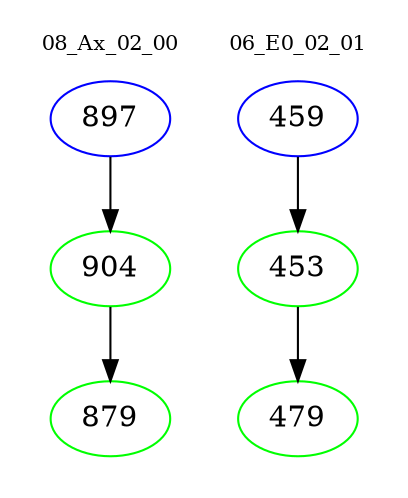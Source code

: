digraph{
subgraph cluster_0 {
color = white
label = "08_Ax_02_00";
fontsize=10;
T0_897 [label="897", color="blue"]
T0_897 -> T0_904 [color="black"]
T0_904 [label="904", color="green"]
T0_904 -> T0_879 [color="black"]
T0_879 [label="879", color="green"]
}
subgraph cluster_1 {
color = white
label = "06_E0_02_01";
fontsize=10;
T1_459 [label="459", color="blue"]
T1_459 -> T1_453 [color="black"]
T1_453 [label="453", color="green"]
T1_453 -> T1_479 [color="black"]
T1_479 [label="479", color="green"]
}
}
